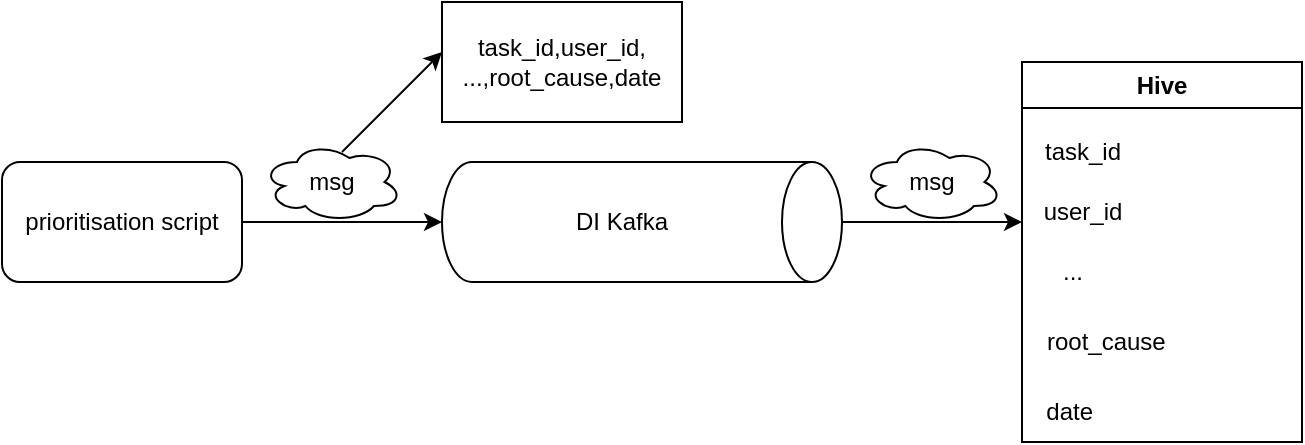 <mxfile version="21.2.6" type="github">
  <diagram name="第 1 页" id="6C8LDCqFkHniLUepePuR">
    <mxGraphModel dx="1674" dy="803" grid="1" gridSize="10" guides="1" tooltips="1" connect="1" arrows="1" fold="1" page="1" pageScale="1" pageWidth="3300" pageHeight="4681" math="0" shadow="0">
      <root>
        <mxCell id="0" />
        <mxCell id="1" parent="0" />
        <mxCell id="AYeVIFecaO4NZ5Z84dO0-1" value="" style="shape=cylinder3;whiteSpace=wrap;html=1;boundedLbl=1;backgroundOutline=1;size=15;rotation=90;" parent="1" vertex="1">
          <mxGeometry x="780" y="260" width="60" height="200" as="geometry" />
        </mxCell>
        <mxCell id="AYeVIFecaO4NZ5Z84dO0-3" value="DI Kafka" style="text;html=1;strokeColor=none;fillColor=none;align=center;verticalAlign=middle;whiteSpace=wrap;rounded=0;" parent="1" vertex="1">
          <mxGeometry x="770" y="345" width="60" height="30" as="geometry" />
        </mxCell>
        <mxCell id="AYeVIFecaO4NZ5Z84dO0-4" value="prioritisation script" style="rounded=1;whiteSpace=wrap;html=1;" parent="1" vertex="1">
          <mxGeometry x="490" y="330" width="120" height="60" as="geometry" />
        </mxCell>
        <mxCell id="AYeVIFecaO4NZ5Z84dO0-5" value="" style="endArrow=classic;html=1;rounded=0;exitX=1;exitY=0.5;exitDx=0;exitDy=0;entryX=0.5;entryY=1;entryDx=0;entryDy=0;entryPerimeter=0;" parent="1" source="AYeVIFecaO4NZ5Z84dO0-4" target="AYeVIFecaO4NZ5Z84dO0-1" edge="1">
          <mxGeometry width="50" height="50" relative="1" as="geometry">
            <mxPoint x="760" y="430" as="sourcePoint" />
            <mxPoint x="810" y="380" as="targetPoint" />
          </mxGeometry>
        </mxCell>
        <mxCell id="AYeVIFecaO4NZ5Z84dO0-6" value="msg" style="ellipse;shape=cloud;whiteSpace=wrap;html=1;" parent="1" vertex="1">
          <mxGeometry x="620" y="320" width="70" height="40" as="geometry" />
        </mxCell>
        <mxCell id="AYeVIFecaO4NZ5Z84dO0-7" value="" style="endArrow=classic;html=1;rounded=0;exitX=0.5;exitY=0;exitDx=0;exitDy=0;exitPerimeter=0;" parent="1" source="AYeVIFecaO4NZ5Z84dO0-1" edge="1">
          <mxGeometry width="50" height="50" relative="1" as="geometry">
            <mxPoint x="760" y="430" as="sourcePoint" />
            <mxPoint x="1000" y="360" as="targetPoint" />
          </mxGeometry>
        </mxCell>
        <mxCell id="AYeVIFecaO4NZ5Z84dO0-14" value="" style="endArrow=classic;html=1;rounded=0;" parent="1" edge="1">
          <mxGeometry width="50" height="50" relative="1" as="geometry">
            <mxPoint x="660" y="325" as="sourcePoint" />
            <mxPoint x="710" y="275" as="targetPoint" />
          </mxGeometry>
        </mxCell>
        <mxCell id="AYeVIFecaO4NZ5Z84dO0-15" value="task_id,user_id,&lt;br&gt;...,root_cause,date" style="rounded=0;whiteSpace=wrap;html=1;" parent="1" vertex="1">
          <mxGeometry x="710" y="250" width="120" height="60" as="geometry" />
        </mxCell>
        <mxCell id="AYeVIFecaO4NZ5Z84dO0-20" value="Hive" style="swimlane;whiteSpace=wrap;html=1;" parent="1" vertex="1">
          <mxGeometry x="1000" y="280" width="140" height="190" as="geometry" />
        </mxCell>
        <mxCell id="AYeVIFecaO4NZ5Z84dO0-21" value="task_id" style="text;html=1;align=center;verticalAlign=middle;resizable=0;points=[];autosize=1;strokeColor=none;fillColor=none;" parent="AYeVIFecaO4NZ5Z84dO0-20" vertex="1">
          <mxGeometry y="30" width="60" height="30" as="geometry" />
        </mxCell>
        <mxCell id="AYeVIFecaO4NZ5Z84dO0-22" value="user_id" style="text;html=1;align=center;verticalAlign=middle;resizable=0;points=[];autosize=1;strokeColor=none;fillColor=none;" parent="AYeVIFecaO4NZ5Z84dO0-20" vertex="1">
          <mxGeometry y="60" width="60" height="30" as="geometry" />
        </mxCell>
        <mxCell id="AYeVIFecaO4NZ5Z84dO0-23" value="&amp;nbsp;root_cause" style="text;html=1;align=center;verticalAlign=middle;resizable=0;points=[];autosize=1;strokeColor=none;fillColor=none;" parent="AYeVIFecaO4NZ5Z84dO0-20" vertex="1">
          <mxGeometry x="-5" y="125" width="90" height="30" as="geometry" />
        </mxCell>
        <mxCell id="AYeVIFecaO4NZ5Z84dO0-24" value="&amp;nbsp; date" style="text;html=1;align=center;verticalAlign=middle;resizable=0;points=[];autosize=1;strokeColor=none;fillColor=none;" parent="AYeVIFecaO4NZ5Z84dO0-20" vertex="1">
          <mxGeometry x="-5" y="160" width="50" height="30" as="geometry" />
        </mxCell>
        <mxCell id="Yd3Y5t1rF7fTleYb4b1B-1" value="..." style="text;html=1;align=center;verticalAlign=middle;resizable=0;points=[];autosize=1;strokeColor=none;fillColor=none;" parent="AYeVIFecaO4NZ5Z84dO0-20" vertex="1">
          <mxGeometry x="10" y="90" width="30" height="30" as="geometry" />
        </mxCell>
        <mxCell id="Yd3Y5t1rF7fTleYb4b1B-2" value="msg" style="ellipse;shape=cloud;whiteSpace=wrap;html=1;" parent="1" vertex="1">
          <mxGeometry x="920" y="320" width="70" height="40" as="geometry" />
        </mxCell>
      </root>
    </mxGraphModel>
  </diagram>
</mxfile>
